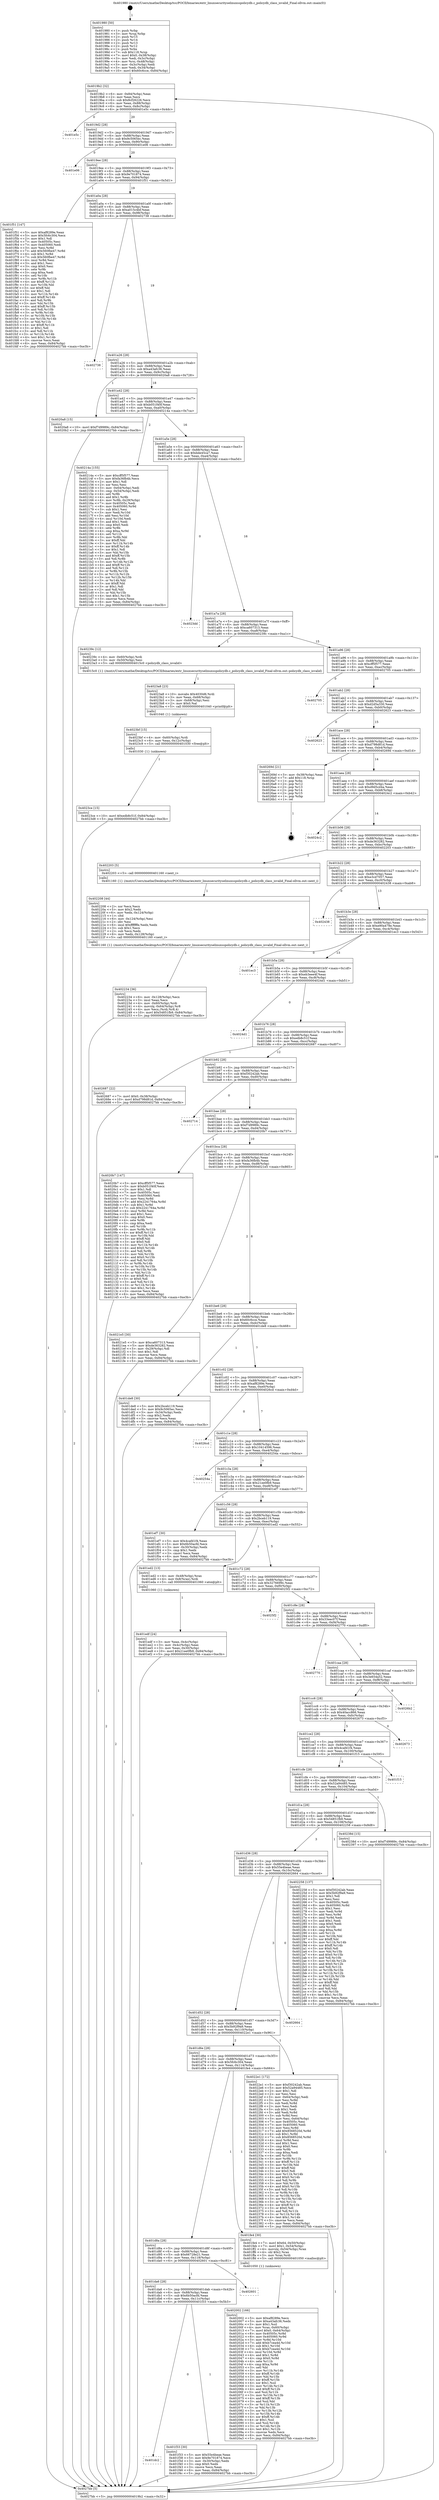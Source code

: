 digraph "0x401980" {
  label = "0x401980 (/mnt/c/Users/mathe/Desktop/tcc/POCII/binaries/extr_linuxsecurityselinuxsspolicydb.c_policydb_class_isvalid_Final-ollvm.out::main(0))"
  labelloc = "t"
  node[shape=record]

  Entry [label="",width=0.3,height=0.3,shape=circle,fillcolor=black,style=filled]
  "0x4019b2" [label="{
     0x4019b2 [32]\l
     | [instrs]\l
     &nbsp;&nbsp;0x4019b2 \<+6\>: mov -0x84(%rbp),%eax\l
     &nbsp;&nbsp;0x4019b8 \<+2\>: mov %eax,%ecx\l
     &nbsp;&nbsp;0x4019ba \<+6\>: sub $0x8cf26226,%ecx\l
     &nbsp;&nbsp;0x4019c0 \<+6\>: mov %eax,-0x88(%rbp)\l
     &nbsp;&nbsp;0x4019c6 \<+6\>: mov %ecx,-0x8c(%rbp)\l
     &nbsp;&nbsp;0x4019cc \<+6\>: je 0000000000401e5c \<main+0x4dc\>\l
  }"]
  "0x401e5c" [label="{
     0x401e5c\l
  }", style=dashed]
  "0x4019d2" [label="{
     0x4019d2 [28]\l
     | [instrs]\l
     &nbsp;&nbsp;0x4019d2 \<+5\>: jmp 00000000004019d7 \<main+0x57\>\l
     &nbsp;&nbsp;0x4019d7 \<+6\>: mov -0x88(%rbp),%eax\l
     &nbsp;&nbsp;0x4019dd \<+5\>: sub $0x9c5065ec,%eax\l
     &nbsp;&nbsp;0x4019e2 \<+6\>: mov %eax,-0x90(%rbp)\l
     &nbsp;&nbsp;0x4019e8 \<+6\>: je 0000000000401e06 \<main+0x486\>\l
  }"]
  Exit [label="",width=0.3,height=0.3,shape=circle,fillcolor=black,style=filled,peripheries=2]
  "0x401e06" [label="{
     0x401e06\l
  }", style=dashed]
  "0x4019ee" [label="{
     0x4019ee [28]\l
     | [instrs]\l
     &nbsp;&nbsp;0x4019ee \<+5\>: jmp 00000000004019f3 \<main+0x73\>\l
     &nbsp;&nbsp;0x4019f3 \<+6\>: mov -0x88(%rbp),%eax\l
     &nbsp;&nbsp;0x4019f9 \<+5\>: sub $0x9e701874,%eax\l
     &nbsp;&nbsp;0x4019fe \<+6\>: mov %eax,-0x94(%rbp)\l
     &nbsp;&nbsp;0x401a04 \<+6\>: je 0000000000401f51 \<main+0x5d1\>\l
  }"]
  "0x4023ce" [label="{
     0x4023ce [15]\l
     | [instrs]\l
     &nbsp;&nbsp;0x4023ce \<+10\>: movl $0xedb8c51f,-0x84(%rbp)\l
     &nbsp;&nbsp;0x4023d8 \<+5\>: jmp 00000000004027bb \<main+0xe3b\>\l
  }"]
  "0x401f51" [label="{
     0x401f51 [147]\l
     | [instrs]\l
     &nbsp;&nbsp;0x401f51 \<+5\>: mov $0xaf8289e,%eax\l
     &nbsp;&nbsp;0x401f56 \<+5\>: mov $0x5fc6c304,%ecx\l
     &nbsp;&nbsp;0x401f5b \<+2\>: mov $0x1,%dl\l
     &nbsp;&nbsp;0x401f5d \<+7\>: mov 0x40505c,%esi\l
     &nbsp;&nbsp;0x401f64 \<+7\>: mov 0x405060,%edi\l
     &nbsp;&nbsp;0x401f6b \<+3\>: mov %esi,%r8d\l
     &nbsp;&nbsp;0x401f6e \<+7\>: add $0x560fbe47,%r8d\l
     &nbsp;&nbsp;0x401f75 \<+4\>: sub $0x1,%r8d\l
     &nbsp;&nbsp;0x401f79 \<+7\>: sub $0x560fbe47,%r8d\l
     &nbsp;&nbsp;0x401f80 \<+4\>: imul %r8d,%esi\l
     &nbsp;&nbsp;0x401f84 \<+3\>: and $0x1,%esi\l
     &nbsp;&nbsp;0x401f87 \<+3\>: cmp $0x0,%esi\l
     &nbsp;&nbsp;0x401f8a \<+4\>: sete %r9b\l
     &nbsp;&nbsp;0x401f8e \<+3\>: cmp $0xa,%edi\l
     &nbsp;&nbsp;0x401f91 \<+4\>: setl %r10b\l
     &nbsp;&nbsp;0x401f95 \<+3\>: mov %r9b,%r11b\l
     &nbsp;&nbsp;0x401f98 \<+4\>: xor $0xff,%r11b\l
     &nbsp;&nbsp;0x401f9c \<+3\>: mov %r10b,%bl\l
     &nbsp;&nbsp;0x401f9f \<+3\>: xor $0xff,%bl\l
     &nbsp;&nbsp;0x401fa2 \<+3\>: xor $0x1,%dl\l
     &nbsp;&nbsp;0x401fa5 \<+3\>: mov %r11b,%r14b\l
     &nbsp;&nbsp;0x401fa8 \<+4\>: and $0xff,%r14b\l
     &nbsp;&nbsp;0x401fac \<+3\>: and %dl,%r9b\l
     &nbsp;&nbsp;0x401faf \<+3\>: mov %bl,%r15b\l
     &nbsp;&nbsp;0x401fb2 \<+4\>: and $0xff,%r15b\l
     &nbsp;&nbsp;0x401fb6 \<+3\>: and %dl,%r10b\l
     &nbsp;&nbsp;0x401fb9 \<+3\>: or %r9b,%r14b\l
     &nbsp;&nbsp;0x401fbc \<+3\>: or %r10b,%r15b\l
     &nbsp;&nbsp;0x401fbf \<+3\>: xor %r15b,%r14b\l
     &nbsp;&nbsp;0x401fc2 \<+3\>: or %bl,%r11b\l
     &nbsp;&nbsp;0x401fc5 \<+4\>: xor $0xff,%r11b\l
     &nbsp;&nbsp;0x401fc9 \<+3\>: or $0x1,%dl\l
     &nbsp;&nbsp;0x401fcc \<+3\>: and %dl,%r11b\l
     &nbsp;&nbsp;0x401fcf \<+3\>: or %r11b,%r14b\l
     &nbsp;&nbsp;0x401fd2 \<+4\>: test $0x1,%r14b\l
     &nbsp;&nbsp;0x401fd6 \<+3\>: cmovne %ecx,%eax\l
     &nbsp;&nbsp;0x401fd9 \<+6\>: mov %eax,-0x84(%rbp)\l
     &nbsp;&nbsp;0x401fdf \<+5\>: jmp 00000000004027bb \<main+0xe3b\>\l
  }"]
  "0x401a0a" [label="{
     0x401a0a [28]\l
     | [instrs]\l
     &nbsp;&nbsp;0x401a0a \<+5\>: jmp 0000000000401a0f \<main+0x8f\>\l
     &nbsp;&nbsp;0x401a0f \<+6\>: mov -0x88(%rbp),%eax\l
     &nbsp;&nbsp;0x401a15 \<+5\>: sub $0xa015c4bf,%eax\l
     &nbsp;&nbsp;0x401a1a \<+6\>: mov %eax,-0x98(%rbp)\l
     &nbsp;&nbsp;0x401a20 \<+6\>: je 0000000000402738 \<main+0xdb8\>\l
  }"]
  "0x4023bf" [label="{
     0x4023bf [15]\l
     | [instrs]\l
     &nbsp;&nbsp;0x4023bf \<+4\>: mov -0x60(%rbp),%rdi\l
     &nbsp;&nbsp;0x4023c3 \<+6\>: mov %eax,-0x12c(%rbp)\l
     &nbsp;&nbsp;0x4023c9 \<+5\>: call 0000000000401030 \<free@plt\>\l
     | [calls]\l
     &nbsp;&nbsp;0x401030 \{1\} (unknown)\l
  }"]
  "0x402738" [label="{
     0x402738\l
  }", style=dashed]
  "0x401a26" [label="{
     0x401a26 [28]\l
     | [instrs]\l
     &nbsp;&nbsp;0x401a26 \<+5\>: jmp 0000000000401a2b \<main+0xab\>\l
     &nbsp;&nbsp;0x401a2b \<+6\>: mov -0x88(%rbp),%eax\l
     &nbsp;&nbsp;0x401a31 \<+5\>: sub $0xa43afc36,%eax\l
     &nbsp;&nbsp;0x401a36 \<+6\>: mov %eax,-0x9c(%rbp)\l
     &nbsp;&nbsp;0x401a3c \<+6\>: je 00000000004020a8 \<main+0x728\>\l
  }"]
  "0x4023a8" [label="{
     0x4023a8 [23]\l
     | [instrs]\l
     &nbsp;&nbsp;0x4023a8 \<+10\>: movabs $0x4030d6,%rdi\l
     &nbsp;&nbsp;0x4023b2 \<+3\>: mov %eax,-0x68(%rbp)\l
     &nbsp;&nbsp;0x4023b5 \<+3\>: mov -0x68(%rbp),%esi\l
     &nbsp;&nbsp;0x4023b8 \<+2\>: mov $0x0,%al\l
     &nbsp;&nbsp;0x4023ba \<+5\>: call 0000000000401040 \<printf@plt\>\l
     | [calls]\l
     &nbsp;&nbsp;0x401040 \{1\} (unknown)\l
  }"]
  "0x4020a8" [label="{
     0x4020a8 [15]\l
     | [instrs]\l
     &nbsp;&nbsp;0x4020a8 \<+10\>: movl $0xf7d9989c,-0x84(%rbp)\l
     &nbsp;&nbsp;0x4020b2 \<+5\>: jmp 00000000004027bb \<main+0xe3b\>\l
  }"]
  "0x401a42" [label="{
     0x401a42 [28]\l
     | [instrs]\l
     &nbsp;&nbsp;0x401a42 \<+5\>: jmp 0000000000401a47 \<main+0xc7\>\l
     &nbsp;&nbsp;0x401a47 \<+6\>: mov -0x88(%rbp),%eax\l
     &nbsp;&nbsp;0x401a4d \<+5\>: sub $0xb051f40f,%eax\l
     &nbsp;&nbsp;0x401a52 \<+6\>: mov %eax,-0xa0(%rbp)\l
     &nbsp;&nbsp;0x401a58 \<+6\>: je 000000000040214a \<main+0x7ca\>\l
  }"]
  "0x402234" [label="{
     0x402234 [36]\l
     | [instrs]\l
     &nbsp;&nbsp;0x402234 \<+6\>: mov -0x128(%rbp),%ecx\l
     &nbsp;&nbsp;0x40223a \<+3\>: imul %eax,%ecx\l
     &nbsp;&nbsp;0x40223d \<+4\>: mov -0x60(%rbp),%rdi\l
     &nbsp;&nbsp;0x402241 \<+4\>: movslq -0x64(%rbp),%r8\l
     &nbsp;&nbsp;0x402245 \<+4\>: mov %ecx,(%rdi,%r8,4)\l
     &nbsp;&nbsp;0x402249 \<+10\>: movl $0x54851fb9,-0x84(%rbp)\l
     &nbsp;&nbsp;0x402253 \<+5\>: jmp 00000000004027bb \<main+0xe3b\>\l
  }"]
  "0x40214a" [label="{
     0x40214a [155]\l
     | [instrs]\l
     &nbsp;&nbsp;0x40214a \<+5\>: mov $0xcff5f577,%eax\l
     &nbsp;&nbsp;0x40214f \<+5\>: mov $0xfa36fb4b,%ecx\l
     &nbsp;&nbsp;0x402154 \<+2\>: mov $0x1,%dl\l
     &nbsp;&nbsp;0x402156 \<+2\>: xor %esi,%esi\l
     &nbsp;&nbsp;0x402158 \<+3\>: mov -0x64(%rbp),%edi\l
     &nbsp;&nbsp;0x40215b \<+3\>: cmp -0x54(%rbp),%edi\l
     &nbsp;&nbsp;0x40215e \<+4\>: setl %r8b\l
     &nbsp;&nbsp;0x402162 \<+4\>: and $0x1,%r8b\l
     &nbsp;&nbsp;0x402166 \<+4\>: mov %r8b,-0x29(%rbp)\l
     &nbsp;&nbsp;0x40216a \<+7\>: mov 0x40505c,%edi\l
     &nbsp;&nbsp;0x402171 \<+8\>: mov 0x405060,%r9d\l
     &nbsp;&nbsp;0x402179 \<+3\>: sub $0x1,%esi\l
     &nbsp;&nbsp;0x40217c \<+3\>: mov %edi,%r10d\l
     &nbsp;&nbsp;0x40217f \<+3\>: add %esi,%r10d\l
     &nbsp;&nbsp;0x402182 \<+4\>: imul %r10d,%edi\l
     &nbsp;&nbsp;0x402186 \<+3\>: and $0x1,%edi\l
     &nbsp;&nbsp;0x402189 \<+3\>: cmp $0x0,%edi\l
     &nbsp;&nbsp;0x40218c \<+4\>: sete %r8b\l
     &nbsp;&nbsp;0x402190 \<+4\>: cmp $0xa,%r9d\l
     &nbsp;&nbsp;0x402194 \<+4\>: setl %r11b\l
     &nbsp;&nbsp;0x402198 \<+3\>: mov %r8b,%bl\l
     &nbsp;&nbsp;0x40219b \<+3\>: xor $0xff,%bl\l
     &nbsp;&nbsp;0x40219e \<+3\>: mov %r11b,%r14b\l
     &nbsp;&nbsp;0x4021a1 \<+4\>: xor $0xff,%r14b\l
     &nbsp;&nbsp;0x4021a5 \<+3\>: xor $0x1,%dl\l
     &nbsp;&nbsp;0x4021a8 \<+3\>: mov %bl,%r15b\l
     &nbsp;&nbsp;0x4021ab \<+4\>: and $0xff,%r15b\l
     &nbsp;&nbsp;0x4021af \<+3\>: and %dl,%r8b\l
     &nbsp;&nbsp;0x4021b2 \<+3\>: mov %r14b,%r12b\l
     &nbsp;&nbsp;0x4021b5 \<+4\>: and $0xff,%r12b\l
     &nbsp;&nbsp;0x4021b9 \<+3\>: and %dl,%r11b\l
     &nbsp;&nbsp;0x4021bc \<+3\>: or %r8b,%r15b\l
     &nbsp;&nbsp;0x4021bf \<+3\>: or %r11b,%r12b\l
     &nbsp;&nbsp;0x4021c2 \<+3\>: xor %r12b,%r15b\l
     &nbsp;&nbsp;0x4021c5 \<+3\>: or %r14b,%bl\l
     &nbsp;&nbsp;0x4021c8 \<+3\>: xor $0xff,%bl\l
     &nbsp;&nbsp;0x4021cb \<+3\>: or $0x1,%dl\l
     &nbsp;&nbsp;0x4021ce \<+2\>: and %dl,%bl\l
     &nbsp;&nbsp;0x4021d0 \<+3\>: or %bl,%r15b\l
     &nbsp;&nbsp;0x4021d3 \<+4\>: test $0x1,%r15b\l
     &nbsp;&nbsp;0x4021d7 \<+3\>: cmovne %ecx,%eax\l
     &nbsp;&nbsp;0x4021da \<+6\>: mov %eax,-0x84(%rbp)\l
     &nbsp;&nbsp;0x4021e0 \<+5\>: jmp 00000000004027bb \<main+0xe3b\>\l
  }"]
  "0x401a5e" [label="{
     0x401a5e [28]\l
     | [instrs]\l
     &nbsp;&nbsp;0x401a5e \<+5\>: jmp 0000000000401a63 \<main+0xe3\>\l
     &nbsp;&nbsp;0x401a63 \<+6\>: mov -0x88(%rbp),%eax\l
     &nbsp;&nbsp;0x401a69 \<+5\>: sub $0xbde45ca7,%eax\l
     &nbsp;&nbsp;0x401a6e \<+6\>: mov %eax,-0xa4(%rbp)\l
     &nbsp;&nbsp;0x401a74 \<+6\>: je 00000000004023dd \<main+0xa5d\>\l
  }"]
  "0x402208" [label="{
     0x402208 [44]\l
     | [instrs]\l
     &nbsp;&nbsp;0x402208 \<+2\>: xor %ecx,%ecx\l
     &nbsp;&nbsp;0x40220a \<+5\>: mov $0x2,%edx\l
     &nbsp;&nbsp;0x40220f \<+6\>: mov %edx,-0x124(%rbp)\l
     &nbsp;&nbsp;0x402215 \<+1\>: cltd\l
     &nbsp;&nbsp;0x402216 \<+6\>: mov -0x124(%rbp),%esi\l
     &nbsp;&nbsp;0x40221c \<+2\>: idiv %esi\l
     &nbsp;&nbsp;0x40221e \<+6\>: imul $0xfffffffe,%edx,%edx\l
     &nbsp;&nbsp;0x402224 \<+3\>: sub $0x1,%ecx\l
     &nbsp;&nbsp;0x402227 \<+2\>: sub %ecx,%edx\l
     &nbsp;&nbsp;0x402229 \<+6\>: mov %edx,-0x128(%rbp)\l
     &nbsp;&nbsp;0x40222f \<+5\>: call 0000000000401160 \<next_i\>\l
     | [calls]\l
     &nbsp;&nbsp;0x401160 \{1\} (/mnt/c/Users/mathe/Desktop/tcc/POCII/binaries/extr_linuxsecurityselinuxsspolicydb.c_policydb_class_isvalid_Final-ollvm.out::next_i)\l
  }"]
  "0x4023dd" [label="{
     0x4023dd\l
  }", style=dashed]
  "0x401a7a" [label="{
     0x401a7a [28]\l
     | [instrs]\l
     &nbsp;&nbsp;0x401a7a \<+5\>: jmp 0000000000401a7f \<main+0xff\>\l
     &nbsp;&nbsp;0x401a7f \<+6\>: mov -0x88(%rbp),%eax\l
     &nbsp;&nbsp;0x401a85 \<+5\>: sub $0xca607313,%eax\l
     &nbsp;&nbsp;0x401a8a \<+6\>: mov %eax,-0xa8(%rbp)\l
     &nbsp;&nbsp;0x401a90 \<+6\>: je 000000000040239c \<main+0xa1c\>\l
  }"]
  "0x402002" [label="{
     0x402002 [166]\l
     | [instrs]\l
     &nbsp;&nbsp;0x402002 \<+5\>: mov $0xaf8289e,%ecx\l
     &nbsp;&nbsp;0x402007 \<+5\>: mov $0xa43afc36,%edx\l
     &nbsp;&nbsp;0x40200c \<+3\>: mov $0x1,%sil\l
     &nbsp;&nbsp;0x40200f \<+4\>: mov %rax,-0x60(%rbp)\l
     &nbsp;&nbsp;0x402013 \<+7\>: movl $0x0,-0x64(%rbp)\l
     &nbsp;&nbsp;0x40201a \<+8\>: mov 0x40505c,%r8d\l
     &nbsp;&nbsp;0x402022 \<+8\>: mov 0x405060,%r9d\l
     &nbsp;&nbsp;0x40202a \<+3\>: mov %r8d,%r10d\l
     &nbsp;&nbsp;0x40202d \<+7\>: add $0xb7cea4d,%r10d\l
     &nbsp;&nbsp;0x402034 \<+4\>: sub $0x1,%r10d\l
     &nbsp;&nbsp;0x402038 \<+7\>: sub $0xb7cea4d,%r10d\l
     &nbsp;&nbsp;0x40203f \<+4\>: imul %r10d,%r8d\l
     &nbsp;&nbsp;0x402043 \<+4\>: and $0x1,%r8d\l
     &nbsp;&nbsp;0x402047 \<+4\>: cmp $0x0,%r8d\l
     &nbsp;&nbsp;0x40204b \<+4\>: sete %r11b\l
     &nbsp;&nbsp;0x40204f \<+4\>: cmp $0xa,%r9d\l
     &nbsp;&nbsp;0x402053 \<+3\>: setl %bl\l
     &nbsp;&nbsp;0x402056 \<+3\>: mov %r11b,%r14b\l
     &nbsp;&nbsp;0x402059 \<+4\>: xor $0xff,%r14b\l
     &nbsp;&nbsp;0x40205d \<+3\>: mov %bl,%r15b\l
     &nbsp;&nbsp;0x402060 \<+4\>: xor $0xff,%r15b\l
     &nbsp;&nbsp;0x402064 \<+4\>: xor $0x1,%sil\l
     &nbsp;&nbsp;0x402068 \<+3\>: mov %r14b,%r12b\l
     &nbsp;&nbsp;0x40206b \<+4\>: and $0xff,%r12b\l
     &nbsp;&nbsp;0x40206f \<+3\>: and %sil,%r11b\l
     &nbsp;&nbsp;0x402072 \<+3\>: mov %r15b,%r13b\l
     &nbsp;&nbsp;0x402075 \<+4\>: and $0xff,%r13b\l
     &nbsp;&nbsp;0x402079 \<+3\>: and %sil,%bl\l
     &nbsp;&nbsp;0x40207c \<+3\>: or %r11b,%r12b\l
     &nbsp;&nbsp;0x40207f \<+3\>: or %bl,%r13b\l
     &nbsp;&nbsp;0x402082 \<+3\>: xor %r13b,%r12b\l
     &nbsp;&nbsp;0x402085 \<+3\>: or %r15b,%r14b\l
     &nbsp;&nbsp;0x402088 \<+4\>: xor $0xff,%r14b\l
     &nbsp;&nbsp;0x40208c \<+4\>: or $0x1,%sil\l
     &nbsp;&nbsp;0x402090 \<+3\>: and %sil,%r14b\l
     &nbsp;&nbsp;0x402093 \<+3\>: or %r14b,%r12b\l
     &nbsp;&nbsp;0x402096 \<+4\>: test $0x1,%r12b\l
     &nbsp;&nbsp;0x40209a \<+3\>: cmovne %edx,%ecx\l
     &nbsp;&nbsp;0x40209d \<+6\>: mov %ecx,-0x84(%rbp)\l
     &nbsp;&nbsp;0x4020a3 \<+5\>: jmp 00000000004027bb \<main+0xe3b\>\l
  }"]
  "0x40239c" [label="{
     0x40239c [12]\l
     | [instrs]\l
     &nbsp;&nbsp;0x40239c \<+4\>: mov -0x60(%rbp),%rdi\l
     &nbsp;&nbsp;0x4023a0 \<+3\>: mov -0x50(%rbp),%esi\l
     &nbsp;&nbsp;0x4023a3 \<+5\>: call 00000000004015c0 \<policydb_class_isvalid\>\l
     | [calls]\l
     &nbsp;&nbsp;0x4015c0 \{1\} (/mnt/c/Users/mathe/Desktop/tcc/POCII/binaries/extr_linuxsecurityselinuxsspolicydb.c_policydb_class_isvalid_Final-ollvm.out::policydb_class_isvalid)\l
  }"]
  "0x401a96" [label="{
     0x401a96 [28]\l
     | [instrs]\l
     &nbsp;&nbsp;0x401a96 \<+5\>: jmp 0000000000401a9b \<main+0x11b\>\l
     &nbsp;&nbsp;0x401a9b \<+6\>: mov -0x88(%rbp),%eax\l
     &nbsp;&nbsp;0x401aa1 \<+5\>: sub $0xcff5f577,%eax\l
     &nbsp;&nbsp;0x401aa6 \<+6\>: mov %eax,-0xac(%rbp)\l
     &nbsp;&nbsp;0x401aac \<+6\>: je 0000000000402705 \<main+0xd85\>\l
  }"]
  "0x401dc2" [label="{
     0x401dc2\l
  }", style=dashed]
  "0x402705" [label="{
     0x402705\l
  }", style=dashed]
  "0x401ab2" [label="{
     0x401ab2 [28]\l
     | [instrs]\l
     &nbsp;&nbsp;0x401ab2 \<+5\>: jmp 0000000000401ab7 \<main+0x137\>\l
     &nbsp;&nbsp;0x401ab7 \<+6\>: mov -0x88(%rbp),%eax\l
     &nbsp;&nbsp;0x401abd \<+5\>: sub $0xd2d5a330,%eax\l
     &nbsp;&nbsp;0x401ac2 \<+6\>: mov %eax,-0xb0(%rbp)\l
     &nbsp;&nbsp;0x401ac8 \<+6\>: je 0000000000402623 \<main+0xca3\>\l
  }"]
  "0x401f33" [label="{
     0x401f33 [30]\l
     | [instrs]\l
     &nbsp;&nbsp;0x401f33 \<+5\>: mov $0x55e4beae,%eax\l
     &nbsp;&nbsp;0x401f38 \<+5\>: mov $0x9e701874,%ecx\l
     &nbsp;&nbsp;0x401f3d \<+3\>: mov -0x30(%rbp),%edx\l
     &nbsp;&nbsp;0x401f40 \<+3\>: cmp $0x0,%edx\l
     &nbsp;&nbsp;0x401f43 \<+3\>: cmove %ecx,%eax\l
     &nbsp;&nbsp;0x401f46 \<+6\>: mov %eax,-0x84(%rbp)\l
     &nbsp;&nbsp;0x401f4c \<+5\>: jmp 00000000004027bb \<main+0xe3b\>\l
  }"]
  "0x402623" [label="{
     0x402623\l
  }", style=dashed]
  "0x401ace" [label="{
     0x401ace [28]\l
     | [instrs]\l
     &nbsp;&nbsp;0x401ace \<+5\>: jmp 0000000000401ad3 \<main+0x153\>\l
     &nbsp;&nbsp;0x401ad3 \<+6\>: mov -0x88(%rbp),%eax\l
     &nbsp;&nbsp;0x401ad9 \<+5\>: sub $0xd798d81d,%eax\l
     &nbsp;&nbsp;0x401ade \<+6\>: mov %eax,-0xb4(%rbp)\l
     &nbsp;&nbsp;0x401ae4 \<+6\>: je 000000000040269d \<main+0xd1d\>\l
  }"]
  "0x401da6" [label="{
     0x401da6 [28]\l
     | [instrs]\l
     &nbsp;&nbsp;0x401da6 \<+5\>: jmp 0000000000401dab \<main+0x42b\>\l
     &nbsp;&nbsp;0x401dab \<+6\>: mov -0x88(%rbp),%eax\l
     &nbsp;&nbsp;0x401db1 \<+5\>: sub $0x6b50acfd,%eax\l
     &nbsp;&nbsp;0x401db6 \<+6\>: mov %eax,-0x11c(%rbp)\l
     &nbsp;&nbsp;0x401dbc \<+6\>: je 0000000000401f33 \<main+0x5b3\>\l
  }"]
  "0x40269d" [label="{
     0x40269d [21]\l
     | [instrs]\l
     &nbsp;&nbsp;0x40269d \<+3\>: mov -0x38(%rbp),%eax\l
     &nbsp;&nbsp;0x4026a0 \<+7\>: add $0x118,%rsp\l
     &nbsp;&nbsp;0x4026a7 \<+1\>: pop %rbx\l
     &nbsp;&nbsp;0x4026a8 \<+2\>: pop %r12\l
     &nbsp;&nbsp;0x4026aa \<+2\>: pop %r13\l
     &nbsp;&nbsp;0x4026ac \<+2\>: pop %r14\l
     &nbsp;&nbsp;0x4026ae \<+2\>: pop %r15\l
     &nbsp;&nbsp;0x4026b0 \<+1\>: pop %rbp\l
     &nbsp;&nbsp;0x4026b1 \<+1\>: ret\l
  }"]
  "0x401aea" [label="{
     0x401aea [28]\l
     | [instrs]\l
     &nbsp;&nbsp;0x401aea \<+5\>: jmp 0000000000401aef \<main+0x16f\>\l
     &nbsp;&nbsp;0x401aef \<+6\>: mov -0x88(%rbp),%eax\l
     &nbsp;&nbsp;0x401af5 \<+5\>: sub $0xd9d5cd4a,%eax\l
     &nbsp;&nbsp;0x401afa \<+6\>: mov %eax,-0xb8(%rbp)\l
     &nbsp;&nbsp;0x401b00 \<+6\>: je 00000000004024c2 \<main+0xb42\>\l
  }"]
  "0x402601" [label="{
     0x402601\l
  }", style=dashed]
  "0x4024c2" [label="{
     0x4024c2\l
  }", style=dashed]
  "0x401b06" [label="{
     0x401b06 [28]\l
     | [instrs]\l
     &nbsp;&nbsp;0x401b06 \<+5\>: jmp 0000000000401b0b \<main+0x18b\>\l
     &nbsp;&nbsp;0x401b0b \<+6\>: mov -0x88(%rbp),%eax\l
     &nbsp;&nbsp;0x401b11 \<+5\>: sub $0xde363282,%eax\l
     &nbsp;&nbsp;0x401b16 \<+6\>: mov %eax,-0xbc(%rbp)\l
     &nbsp;&nbsp;0x401b1c \<+6\>: je 0000000000402203 \<main+0x883\>\l
  }"]
  "0x401d8a" [label="{
     0x401d8a [28]\l
     | [instrs]\l
     &nbsp;&nbsp;0x401d8a \<+5\>: jmp 0000000000401d8f \<main+0x40f\>\l
     &nbsp;&nbsp;0x401d8f \<+6\>: mov -0x88(%rbp),%eax\l
     &nbsp;&nbsp;0x401d95 \<+5\>: sub $0x66728e21,%eax\l
     &nbsp;&nbsp;0x401d9a \<+6\>: mov %eax,-0x118(%rbp)\l
     &nbsp;&nbsp;0x401da0 \<+6\>: je 0000000000402601 \<main+0xc81\>\l
  }"]
  "0x402203" [label="{
     0x402203 [5]\l
     | [instrs]\l
     &nbsp;&nbsp;0x402203 \<+5\>: call 0000000000401160 \<next_i\>\l
     | [calls]\l
     &nbsp;&nbsp;0x401160 \{1\} (/mnt/c/Users/mathe/Desktop/tcc/POCII/binaries/extr_linuxsecurityselinuxsspolicydb.c_policydb_class_isvalid_Final-ollvm.out::next_i)\l
  }"]
  "0x401b22" [label="{
     0x401b22 [28]\l
     | [instrs]\l
     &nbsp;&nbsp;0x401b22 \<+5\>: jmp 0000000000401b27 \<main+0x1a7\>\l
     &nbsp;&nbsp;0x401b27 \<+6\>: mov -0x88(%rbp),%eax\l
     &nbsp;&nbsp;0x401b2d \<+5\>: sub $0xe3cd7057,%eax\l
     &nbsp;&nbsp;0x401b32 \<+6\>: mov %eax,-0xc0(%rbp)\l
     &nbsp;&nbsp;0x401b38 \<+6\>: je 0000000000402438 \<main+0xab8\>\l
  }"]
  "0x401fe4" [label="{
     0x401fe4 [30]\l
     | [instrs]\l
     &nbsp;&nbsp;0x401fe4 \<+7\>: movl $0x64,-0x50(%rbp)\l
     &nbsp;&nbsp;0x401feb \<+7\>: movl $0x1,-0x54(%rbp)\l
     &nbsp;&nbsp;0x401ff2 \<+4\>: movslq -0x54(%rbp),%rax\l
     &nbsp;&nbsp;0x401ff6 \<+4\>: shl $0x2,%rax\l
     &nbsp;&nbsp;0x401ffa \<+3\>: mov %rax,%rdi\l
     &nbsp;&nbsp;0x401ffd \<+5\>: call 0000000000401050 \<malloc@plt\>\l
     | [calls]\l
     &nbsp;&nbsp;0x401050 \{1\} (unknown)\l
  }"]
  "0x402438" [label="{
     0x402438\l
  }", style=dashed]
  "0x401b3e" [label="{
     0x401b3e [28]\l
     | [instrs]\l
     &nbsp;&nbsp;0x401b3e \<+5\>: jmp 0000000000401b43 \<main+0x1c3\>\l
     &nbsp;&nbsp;0x401b43 \<+6\>: mov -0x88(%rbp),%eax\l
     &nbsp;&nbsp;0x401b49 \<+5\>: sub $0xe90a478e,%eax\l
     &nbsp;&nbsp;0x401b4e \<+6\>: mov %eax,-0xc4(%rbp)\l
     &nbsp;&nbsp;0x401b54 \<+6\>: je 0000000000401ec3 \<main+0x543\>\l
  }"]
  "0x401d6e" [label="{
     0x401d6e [28]\l
     | [instrs]\l
     &nbsp;&nbsp;0x401d6e \<+5\>: jmp 0000000000401d73 \<main+0x3f3\>\l
     &nbsp;&nbsp;0x401d73 \<+6\>: mov -0x88(%rbp),%eax\l
     &nbsp;&nbsp;0x401d79 \<+5\>: sub $0x5fc6c304,%eax\l
     &nbsp;&nbsp;0x401d7e \<+6\>: mov %eax,-0x114(%rbp)\l
     &nbsp;&nbsp;0x401d84 \<+6\>: je 0000000000401fe4 \<main+0x664\>\l
  }"]
  "0x401ec3" [label="{
     0x401ec3\l
  }", style=dashed]
  "0x401b5a" [label="{
     0x401b5a [28]\l
     | [instrs]\l
     &nbsp;&nbsp;0x401b5a \<+5\>: jmp 0000000000401b5f \<main+0x1df\>\l
     &nbsp;&nbsp;0x401b5f \<+6\>: mov -0x88(%rbp),%eax\l
     &nbsp;&nbsp;0x401b65 \<+5\>: sub $0xeb3eee4f,%eax\l
     &nbsp;&nbsp;0x401b6a \<+6\>: mov %eax,-0xc8(%rbp)\l
     &nbsp;&nbsp;0x401b70 \<+6\>: je 00000000004024d1 \<main+0xb51\>\l
  }"]
  "0x4022e1" [label="{
     0x4022e1 [172]\l
     | [instrs]\l
     &nbsp;&nbsp;0x4022e1 \<+5\>: mov $0xf30242ab,%eax\l
     &nbsp;&nbsp;0x4022e6 \<+5\>: mov $0x52a94485,%ecx\l
     &nbsp;&nbsp;0x4022eb \<+2\>: mov $0x1,%dl\l
     &nbsp;&nbsp;0x4022ed \<+2\>: xor %esi,%esi\l
     &nbsp;&nbsp;0x4022ef \<+3\>: mov -0x64(%rbp),%edi\l
     &nbsp;&nbsp;0x4022f2 \<+3\>: mov %esi,%r8d\l
     &nbsp;&nbsp;0x4022f5 \<+3\>: sub %edi,%r8d\l
     &nbsp;&nbsp;0x4022f8 \<+2\>: mov %esi,%edi\l
     &nbsp;&nbsp;0x4022fa \<+3\>: sub $0x1,%edi\l
     &nbsp;&nbsp;0x4022fd \<+3\>: add %edi,%r8d\l
     &nbsp;&nbsp;0x402300 \<+3\>: sub %r8d,%esi\l
     &nbsp;&nbsp;0x402303 \<+3\>: mov %esi,-0x64(%rbp)\l
     &nbsp;&nbsp;0x402306 \<+7\>: mov 0x40505c,%esi\l
     &nbsp;&nbsp;0x40230d \<+7\>: mov 0x405060,%edi\l
     &nbsp;&nbsp;0x402314 \<+3\>: mov %esi,%r8d\l
     &nbsp;&nbsp;0x402317 \<+7\>: add $0x8568520d,%r8d\l
     &nbsp;&nbsp;0x40231e \<+4\>: sub $0x1,%r8d\l
     &nbsp;&nbsp;0x402322 \<+7\>: sub $0x8568520d,%r8d\l
     &nbsp;&nbsp;0x402329 \<+4\>: imul %r8d,%esi\l
     &nbsp;&nbsp;0x40232d \<+3\>: and $0x1,%esi\l
     &nbsp;&nbsp;0x402330 \<+3\>: cmp $0x0,%esi\l
     &nbsp;&nbsp;0x402333 \<+4\>: sete %r9b\l
     &nbsp;&nbsp;0x402337 \<+3\>: cmp $0xa,%edi\l
     &nbsp;&nbsp;0x40233a \<+4\>: setl %r10b\l
     &nbsp;&nbsp;0x40233e \<+3\>: mov %r9b,%r11b\l
     &nbsp;&nbsp;0x402341 \<+4\>: xor $0xff,%r11b\l
     &nbsp;&nbsp;0x402345 \<+3\>: mov %r10b,%bl\l
     &nbsp;&nbsp;0x402348 \<+3\>: xor $0xff,%bl\l
     &nbsp;&nbsp;0x40234b \<+3\>: xor $0x0,%dl\l
     &nbsp;&nbsp;0x40234e \<+3\>: mov %r11b,%r14b\l
     &nbsp;&nbsp;0x402351 \<+4\>: and $0x0,%r14b\l
     &nbsp;&nbsp;0x402355 \<+3\>: and %dl,%r9b\l
     &nbsp;&nbsp;0x402358 \<+3\>: mov %bl,%r15b\l
     &nbsp;&nbsp;0x40235b \<+4\>: and $0x0,%r15b\l
     &nbsp;&nbsp;0x40235f \<+3\>: and %dl,%r10b\l
     &nbsp;&nbsp;0x402362 \<+3\>: or %r9b,%r14b\l
     &nbsp;&nbsp;0x402365 \<+3\>: or %r10b,%r15b\l
     &nbsp;&nbsp;0x402368 \<+3\>: xor %r15b,%r14b\l
     &nbsp;&nbsp;0x40236b \<+3\>: or %bl,%r11b\l
     &nbsp;&nbsp;0x40236e \<+4\>: xor $0xff,%r11b\l
     &nbsp;&nbsp;0x402372 \<+3\>: or $0x0,%dl\l
     &nbsp;&nbsp;0x402375 \<+3\>: and %dl,%r11b\l
     &nbsp;&nbsp;0x402378 \<+3\>: or %r11b,%r14b\l
     &nbsp;&nbsp;0x40237b \<+4\>: test $0x1,%r14b\l
     &nbsp;&nbsp;0x40237f \<+3\>: cmovne %ecx,%eax\l
     &nbsp;&nbsp;0x402382 \<+6\>: mov %eax,-0x84(%rbp)\l
     &nbsp;&nbsp;0x402388 \<+5\>: jmp 00000000004027bb \<main+0xe3b\>\l
  }"]
  "0x4024d1" [label="{
     0x4024d1\l
  }", style=dashed]
  "0x401b76" [label="{
     0x401b76 [28]\l
     | [instrs]\l
     &nbsp;&nbsp;0x401b76 \<+5\>: jmp 0000000000401b7b \<main+0x1fb\>\l
     &nbsp;&nbsp;0x401b7b \<+6\>: mov -0x88(%rbp),%eax\l
     &nbsp;&nbsp;0x401b81 \<+5\>: sub $0xedb8c51f,%eax\l
     &nbsp;&nbsp;0x401b86 \<+6\>: mov %eax,-0xcc(%rbp)\l
     &nbsp;&nbsp;0x401b8c \<+6\>: je 0000000000402687 \<main+0xd07\>\l
  }"]
  "0x401d52" [label="{
     0x401d52 [28]\l
     | [instrs]\l
     &nbsp;&nbsp;0x401d52 \<+5\>: jmp 0000000000401d57 \<main+0x3d7\>\l
     &nbsp;&nbsp;0x401d57 \<+6\>: mov -0x88(%rbp),%eax\l
     &nbsp;&nbsp;0x401d5d \<+5\>: sub $0x5b92f9a9,%eax\l
     &nbsp;&nbsp;0x401d62 \<+6\>: mov %eax,-0x110(%rbp)\l
     &nbsp;&nbsp;0x401d68 \<+6\>: je 00000000004022e1 \<main+0x961\>\l
  }"]
  "0x402687" [label="{
     0x402687 [22]\l
     | [instrs]\l
     &nbsp;&nbsp;0x402687 \<+7\>: movl $0x0,-0x38(%rbp)\l
     &nbsp;&nbsp;0x40268e \<+10\>: movl $0xd798d81d,-0x84(%rbp)\l
     &nbsp;&nbsp;0x402698 \<+5\>: jmp 00000000004027bb \<main+0xe3b\>\l
  }"]
  "0x401b92" [label="{
     0x401b92 [28]\l
     | [instrs]\l
     &nbsp;&nbsp;0x401b92 \<+5\>: jmp 0000000000401b97 \<main+0x217\>\l
     &nbsp;&nbsp;0x401b97 \<+6\>: mov -0x88(%rbp),%eax\l
     &nbsp;&nbsp;0x401b9d \<+5\>: sub $0xf30242ab,%eax\l
     &nbsp;&nbsp;0x401ba2 \<+6\>: mov %eax,-0xd0(%rbp)\l
     &nbsp;&nbsp;0x401ba8 \<+6\>: je 0000000000402714 \<main+0xd94\>\l
  }"]
  "0x402664" [label="{
     0x402664\l
  }", style=dashed]
  "0x402714" [label="{
     0x402714\l
  }", style=dashed]
  "0x401bae" [label="{
     0x401bae [28]\l
     | [instrs]\l
     &nbsp;&nbsp;0x401bae \<+5\>: jmp 0000000000401bb3 \<main+0x233\>\l
     &nbsp;&nbsp;0x401bb3 \<+6\>: mov -0x88(%rbp),%eax\l
     &nbsp;&nbsp;0x401bb9 \<+5\>: sub $0xf7d9989c,%eax\l
     &nbsp;&nbsp;0x401bbe \<+6\>: mov %eax,-0xd4(%rbp)\l
     &nbsp;&nbsp;0x401bc4 \<+6\>: je 00000000004020b7 \<main+0x737\>\l
  }"]
  "0x401d36" [label="{
     0x401d36 [28]\l
     | [instrs]\l
     &nbsp;&nbsp;0x401d36 \<+5\>: jmp 0000000000401d3b \<main+0x3bb\>\l
     &nbsp;&nbsp;0x401d3b \<+6\>: mov -0x88(%rbp),%eax\l
     &nbsp;&nbsp;0x401d41 \<+5\>: sub $0x55e4beae,%eax\l
     &nbsp;&nbsp;0x401d46 \<+6\>: mov %eax,-0x10c(%rbp)\l
     &nbsp;&nbsp;0x401d4c \<+6\>: je 0000000000402664 \<main+0xce4\>\l
  }"]
  "0x4020b7" [label="{
     0x4020b7 [147]\l
     | [instrs]\l
     &nbsp;&nbsp;0x4020b7 \<+5\>: mov $0xcff5f577,%eax\l
     &nbsp;&nbsp;0x4020bc \<+5\>: mov $0xb051f40f,%ecx\l
     &nbsp;&nbsp;0x4020c1 \<+2\>: mov $0x1,%dl\l
     &nbsp;&nbsp;0x4020c3 \<+7\>: mov 0x40505c,%esi\l
     &nbsp;&nbsp;0x4020ca \<+7\>: mov 0x405060,%edi\l
     &nbsp;&nbsp;0x4020d1 \<+3\>: mov %esi,%r8d\l
     &nbsp;&nbsp;0x4020d4 \<+7\>: add $0x2241764a,%r8d\l
     &nbsp;&nbsp;0x4020db \<+4\>: sub $0x1,%r8d\l
     &nbsp;&nbsp;0x4020df \<+7\>: sub $0x2241764a,%r8d\l
     &nbsp;&nbsp;0x4020e6 \<+4\>: imul %r8d,%esi\l
     &nbsp;&nbsp;0x4020ea \<+3\>: and $0x1,%esi\l
     &nbsp;&nbsp;0x4020ed \<+3\>: cmp $0x0,%esi\l
     &nbsp;&nbsp;0x4020f0 \<+4\>: sete %r9b\l
     &nbsp;&nbsp;0x4020f4 \<+3\>: cmp $0xa,%edi\l
     &nbsp;&nbsp;0x4020f7 \<+4\>: setl %r10b\l
     &nbsp;&nbsp;0x4020fb \<+3\>: mov %r9b,%r11b\l
     &nbsp;&nbsp;0x4020fe \<+4\>: xor $0xff,%r11b\l
     &nbsp;&nbsp;0x402102 \<+3\>: mov %r10b,%bl\l
     &nbsp;&nbsp;0x402105 \<+3\>: xor $0xff,%bl\l
     &nbsp;&nbsp;0x402108 \<+3\>: xor $0x0,%dl\l
     &nbsp;&nbsp;0x40210b \<+3\>: mov %r11b,%r14b\l
     &nbsp;&nbsp;0x40210e \<+4\>: and $0x0,%r14b\l
     &nbsp;&nbsp;0x402112 \<+3\>: and %dl,%r9b\l
     &nbsp;&nbsp;0x402115 \<+3\>: mov %bl,%r15b\l
     &nbsp;&nbsp;0x402118 \<+4\>: and $0x0,%r15b\l
     &nbsp;&nbsp;0x40211c \<+3\>: and %dl,%r10b\l
     &nbsp;&nbsp;0x40211f \<+3\>: or %r9b,%r14b\l
     &nbsp;&nbsp;0x402122 \<+3\>: or %r10b,%r15b\l
     &nbsp;&nbsp;0x402125 \<+3\>: xor %r15b,%r14b\l
     &nbsp;&nbsp;0x402128 \<+3\>: or %bl,%r11b\l
     &nbsp;&nbsp;0x40212b \<+4\>: xor $0xff,%r11b\l
     &nbsp;&nbsp;0x40212f \<+3\>: or $0x0,%dl\l
     &nbsp;&nbsp;0x402132 \<+3\>: and %dl,%r11b\l
     &nbsp;&nbsp;0x402135 \<+3\>: or %r11b,%r14b\l
     &nbsp;&nbsp;0x402138 \<+4\>: test $0x1,%r14b\l
     &nbsp;&nbsp;0x40213c \<+3\>: cmovne %ecx,%eax\l
     &nbsp;&nbsp;0x40213f \<+6\>: mov %eax,-0x84(%rbp)\l
     &nbsp;&nbsp;0x402145 \<+5\>: jmp 00000000004027bb \<main+0xe3b\>\l
  }"]
  "0x401bca" [label="{
     0x401bca [28]\l
     | [instrs]\l
     &nbsp;&nbsp;0x401bca \<+5\>: jmp 0000000000401bcf \<main+0x24f\>\l
     &nbsp;&nbsp;0x401bcf \<+6\>: mov -0x88(%rbp),%eax\l
     &nbsp;&nbsp;0x401bd5 \<+5\>: sub $0xfa36fb4b,%eax\l
     &nbsp;&nbsp;0x401bda \<+6\>: mov %eax,-0xd8(%rbp)\l
     &nbsp;&nbsp;0x401be0 \<+6\>: je 00000000004021e5 \<main+0x865\>\l
  }"]
  "0x402258" [label="{
     0x402258 [137]\l
     | [instrs]\l
     &nbsp;&nbsp;0x402258 \<+5\>: mov $0xf30242ab,%eax\l
     &nbsp;&nbsp;0x40225d \<+5\>: mov $0x5b92f9a9,%ecx\l
     &nbsp;&nbsp;0x402262 \<+2\>: mov $0x1,%dl\l
     &nbsp;&nbsp;0x402264 \<+2\>: xor %esi,%esi\l
     &nbsp;&nbsp;0x402266 \<+7\>: mov 0x40505c,%edi\l
     &nbsp;&nbsp;0x40226d \<+8\>: mov 0x405060,%r8d\l
     &nbsp;&nbsp;0x402275 \<+3\>: sub $0x1,%esi\l
     &nbsp;&nbsp;0x402278 \<+3\>: mov %edi,%r9d\l
     &nbsp;&nbsp;0x40227b \<+3\>: add %esi,%r9d\l
     &nbsp;&nbsp;0x40227e \<+4\>: imul %r9d,%edi\l
     &nbsp;&nbsp;0x402282 \<+3\>: and $0x1,%edi\l
     &nbsp;&nbsp;0x402285 \<+3\>: cmp $0x0,%edi\l
     &nbsp;&nbsp;0x402288 \<+4\>: sete %r10b\l
     &nbsp;&nbsp;0x40228c \<+4\>: cmp $0xa,%r8d\l
     &nbsp;&nbsp;0x402290 \<+4\>: setl %r11b\l
     &nbsp;&nbsp;0x402294 \<+3\>: mov %r10b,%bl\l
     &nbsp;&nbsp;0x402297 \<+3\>: xor $0xff,%bl\l
     &nbsp;&nbsp;0x40229a \<+3\>: mov %r11b,%r14b\l
     &nbsp;&nbsp;0x40229d \<+4\>: xor $0xff,%r14b\l
     &nbsp;&nbsp;0x4022a1 \<+3\>: xor $0x0,%dl\l
     &nbsp;&nbsp;0x4022a4 \<+3\>: mov %bl,%r15b\l
     &nbsp;&nbsp;0x4022a7 \<+4\>: and $0x0,%r15b\l
     &nbsp;&nbsp;0x4022ab \<+3\>: and %dl,%r10b\l
     &nbsp;&nbsp;0x4022ae \<+3\>: mov %r14b,%r12b\l
     &nbsp;&nbsp;0x4022b1 \<+4\>: and $0x0,%r12b\l
     &nbsp;&nbsp;0x4022b5 \<+3\>: and %dl,%r11b\l
     &nbsp;&nbsp;0x4022b8 \<+3\>: or %r10b,%r15b\l
     &nbsp;&nbsp;0x4022bb \<+3\>: or %r11b,%r12b\l
     &nbsp;&nbsp;0x4022be \<+3\>: xor %r12b,%r15b\l
     &nbsp;&nbsp;0x4022c1 \<+3\>: or %r14b,%bl\l
     &nbsp;&nbsp;0x4022c4 \<+3\>: xor $0xff,%bl\l
     &nbsp;&nbsp;0x4022c7 \<+3\>: or $0x0,%dl\l
     &nbsp;&nbsp;0x4022ca \<+2\>: and %dl,%bl\l
     &nbsp;&nbsp;0x4022cc \<+3\>: or %bl,%r15b\l
     &nbsp;&nbsp;0x4022cf \<+4\>: test $0x1,%r15b\l
     &nbsp;&nbsp;0x4022d3 \<+3\>: cmovne %ecx,%eax\l
     &nbsp;&nbsp;0x4022d6 \<+6\>: mov %eax,-0x84(%rbp)\l
     &nbsp;&nbsp;0x4022dc \<+5\>: jmp 00000000004027bb \<main+0xe3b\>\l
  }"]
  "0x4021e5" [label="{
     0x4021e5 [30]\l
     | [instrs]\l
     &nbsp;&nbsp;0x4021e5 \<+5\>: mov $0xca607313,%eax\l
     &nbsp;&nbsp;0x4021ea \<+5\>: mov $0xde363282,%ecx\l
     &nbsp;&nbsp;0x4021ef \<+3\>: mov -0x29(%rbp),%dl\l
     &nbsp;&nbsp;0x4021f2 \<+3\>: test $0x1,%dl\l
     &nbsp;&nbsp;0x4021f5 \<+3\>: cmovne %ecx,%eax\l
     &nbsp;&nbsp;0x4021f8 \<+6\>: mov %eax,-0x84(%rbp)\l
     &nbsp;&nbsp;0x4021fe \<+5\>: jmp 00000000004027bb \<main+0xe3b\>\l
  }"]
  "0x401be6" [label="{
     0x401be6 [28]\l
     | [instrs]\l
     &nbsp;&nbsp;0x401be6 \<+5\>: jmp 0000000000401beb \<main+0x26b\>\l
     &nbsp;&nbsp;0x401beb \<+6\>: mov -0x88(%rbp),%eax\l
     &nbsp;&nbsp;0x401bf1 \<+5\>: sub $0x60c6cce,%eax\l
     &nbsp;&nbsp;0x401bf6 \<+6\>: mov %eax,-0xdc(%rbp)\l
     &nbsp;&nbsp;0x401bfc \<+6\>: je 0000000000401de8 \<main+0x468\>\l
  }"]
  "0x401d1a" [label="{
     0x401d1a [28]\l
     | [instrs]\l
     &nbsp;&nbsp;0x401d1a \<+5\>: jmp 0000000000401d1f \<main+0x39f\>\l
     &nbsp;&nbsp;0x401d1f \<+6\>: mov -0x88(%rbp),%eax\l
     &nbsp;&nbsp;0x401d25 \<+5\>: sub $0x54851fb9,%eax\l
     &nbsp;&nbsp;0x401d2a \<+6\>: mov %eax,-0x108(%rbp)\l
     &nbsp;&nbsp;0x401d30 \<+6\>: je 0000000000402258 \<main+0x8d8\>\l
  }"]
  "0x401de8" [label="{
     0x401de8 [30]\l
     | [instrs]\l
     &nbsp;&nbsp;0x401de8 \<+5\>: mov $0x2bceb119,%eax\l
     &nbsp;&nbsp;0x401ded \<+5\>: mov $0x9c5065ec,%ecx\l
     &nbsp;&nbsp;0x401df2 \<+3\>: mov -0x34(%rbp),%edx\l
     &nbsp;&nbsp;0x401df5 \<+3\>: cmp $0x2,%edx\l
     &nbsp;&nbsp;0x401df8 \<+3\>: cmovne %ecx,%eax\l
     &nbsp;&nbsp;0x401dfb \<+6\>: mov %eax,-0x84(%rbp)\l
     &nbsp;&nbsp;0x401e01 \<+5\>: jmp 00000000004027bb \<main+0xe3b\>\l
  }"]
  "0x401c02" [label="{
     0x401c02 [28]\l
     | [instrs]\l
     &nbsp;&nbsp;0x401c02 \<+5\>: jmp 0000000000401c07 \<main+0x287\>\l
     &nbsp;&nbsp;0x401c07 \<+6\>: mov -0x88(%rbp),%eax\l
     &nbsp;&nbsp;0x401c0d \<+5\>: sub $0xaf8289e,%eax\l
     &nbsp;&nbsp;0x401c12 \<+6\>: mov %eax,-0xe0(%rbp)\l
     &nbsp;&nbsp;0x401c18 \<+6\>: je 00000000004026cd \<main+0xd4d\>\l
  }"]
  "0x4027bb" [label="{
     0x4027bb [5]\l
     | [instrs]\l
     &nbsp;&nbsp;0x4027bb \<+5\>: jmp 00000000004019b2 \<main+0x32\>\l
  }"]
  "0x401980" [label="{
     0x401980 [50]\l
     | [instrs]\l
     &nbsp;&nbsp;0x401980 \<+1\>: push %rbp\l
     &nbsp;&nbsp;0x401981 \<+3\>: mov %rsp,%rbp\l
     &nbsp;&nbsp;0x401984 \<+2\>: push %r15\l
     &nbsp;&nbsp;0x401986 \<+2\>: push %r14\l
     &nbsp;&nbsp;0x401988 \<+2\>: push %r13\l
     &nbsp;&nbsp;0x40198a \<+2\>: push %r12\l
     &nbsp;&nbsp;0x40198c \<+1\>: push %rbx\l
     &nbsp;&nbsp;0x40198d \<+7\>: sub $0x118,%rsp\l
     &nbsp;&nbsp;0x401994 \<+7\>: movl $0x0,-0x38(%rbp)\l
     &nbsp;&nbsp;0x40199b \<+3\>: mov %edi,-0x3c(%rbp)\l
     &nbsp;&nbsp;0x40199e \<+4\>: mov %rsi,-0x48(%rbp)\l
     &nbsp;&nbsp;0x4019a2 \<+3\>: mov -0x3c(%rbp),%edi\l
     &nbsp;&nbsp;0x4019a5 \<+3\>: mov %edi,-0x34(%rbp)\l
     &nbsp;&nbsp;0x4019a8 \<+10\>: movl $0x60c6cce,-0x84(%rbp)\l
  }"]
  "0x40238d" [label="{
     0x40238d [15]\l
     | [instrs]\l
     &nbsp;&nbsp;0x40238d \<+10\>: movl $0xf7d9989c,-0x84(%rbp)\l
     &nbsp;&nbsp;0x402397 \<+5\>: jmp 00000000004027bb \<main+0xe3b\>\l
  }"]
  "0x4026cd" [label="{
     0x4026cd\l
  }", style=dashed]
  "0x401c1e" [label="{
     0x401c1e [28]\l
     | [instrs]\l
     &nbsp;&nbsp;0x401c1e \<+5\>: jmp 0000000000401c23 \<main+0x2a3\>\l
     &nbsp;&nbsp;0x401c23 \<+6\>: mov -0x88(%rbp),%eax\l
     &nbsp;&nbsp;0x401c29 \<+5\>: sub $0x10414596,%eax\l
     &nbsp;&nbsp;0x401c2e \<+6\>: mov %eax,-0xe4(%rbp)\l
     &nbsp;&nbsp;0x401c34 \<+6\>: je 000000000040254a \<main+0xbca\>\l
  }"]
  "0x401cfe" [label="{
     0x401cfe [28]\l
     | [instrs]\l
     &nbsp;&nbsp;0x401cfe \<+5\>: jmp 0000000000401d03 \<main+0x383\>\l
     &nbsp;&nbsp;0x401d03 \<+6\>: mov -0x88(%rbp),%eax\l
     &nbsp;&nbsp;0x401d09 \<+5\>: sub $0x52a94485,%eax\l
     &nbsp;&nbsp;0x401d0e \<+6\>: mov %eax,-0x104(%rbp)\l
     &nbsp;&nbsp;0x401d14 \<+6\>: je 000000000040238d \<main+0xa0d\>\l
  }"]
  "0x40254a" [label="{
     0x40254a\l
  }", style=dashed]
  "0x401c3a" [label="{
     0x401c3a [28]\l
     | [instrs]\l
     &nbsp;&nbsp;0x401c3a \<+5\>: jmp 0000000000401c3f \<main+0x2bf\>\l
     &nbsp;&nbsp;0x401c3f \<+6\>: mov -0x88(%rbp),%eax\l
     &nbsp;&nbsp;0x401c45 \<+5\>: sub $0x21ee0fb9,%eax\l
     &nbsp;&nbsp;0x401c4a \<+6\>: mov %eax,-0xe8(%rbp)\l
     &nbsp;&nbsp;0x401c50 \<+6\>: je 0000000000401ef7 \<main+0x577\>\l
  }"]
  "0x401f15" [label="{
     0x401f15\l
  }", style=dashed]
  "0x401ef7" [label="{
     0x401ef7 [30]\l
     | [instrs]\l
     &nbsp;&nbsp;0x401ef7 \<+5\>: mov $0x4cafd1f4,%eax\l
     &nbsp;&nbsp;0x401efc \<+5\>: mov $0x6b50acfd,%ecx\l
     &nbsp;&nbsp;0x401f01 \<+3\>: mov -0x30(%rbp),%edx\l
     &nbsp;&nbsp;0x401f04 \<+3\>: cmp $0x1,%edx\l
     &nbsp;&nbsp;0x401f07 \<+3\>: cmovl %ecx,%eax\l
     &nbsp;&nbsp;0x401f0a \<+6\>: mov %eax,-0x84(%rbp)\l
     &nbsp;&nbsp;0x401f10 \<+5\>: jmp 00000000004027bb \<main+0xe3b\>\l
  }"]
  "0x401c56" [label="{
     0x401c56 [28]\l
     | [instrs]\l
     &nbsp;&nbsp;0x401c56 \<+5\>: jmp 0000000000401c5b \<main+0x2db\>\l
     &nbsp;&nbsp;0x401c5b \<+6\>: mov -0x88(%rbp),%eax\l
     &nbsp;&nbsp;0x401c61 \<+5\>: sub $0x2bceb119,%eax\l
     &nbsp;&nbsp;0x401c66 \<+6\>: mov %eax,-0xec(%rbp)\l
     &nbsp;&nbsp;0x401c6c \<+6\>: je 0000000000401ed2 \<main+0x552\>\l
  }"]
  "0x401ce2" [label="{
     0x401ce2 [28]\l
     | [instrs]\l
     &nbsp;&nbsp;0x401ce2 \<+5\>: jmp 0000000000401ce7 \<main+0x367\>\l
     &nbsp;&nbsp;0x401ce7 \<+6\>: mov -0x88(%rbp),%eax\l
     &nbsp;&nbsp;0x401ced \<+5\>: sub $0x4cafd1f4,%eax\l
     &nbsp;&nbsp;0x401cf2 \<+6\>: mov %eax,-0x100(%rbp)\l
     &nbsp;&nbsp;0x401cf8 \<+6\>: je 0000000000401f15 \<main+0x595\>\l
  }"]
  "0x401ed2" [label="{
     0x401ed2 [13]\l
     | [instrs]\l
     &nbsp;&nbsp;0x401ed2 \<+4\>: mov -0x48(%rbp),%rax\l
     &nbsp;&nbsp;0x401ed6 \<+4\>: mov 0x8(%rax),%rdi\l
     &nbsp;&nbsp;0x401eda \<+5\>: call 0000000000401060 \<atoi@plt\>\l
     | [calls]\l
     &nbsp;&nbsp;0x401060 \{1\} (unknown)\l
  }"]
  "0x401c72" [label="{
     0x401c72 [28]\l
     | [instrs]\l
     &nbsp;&nbsp;0x401c72 \<+5\>: jmp 0000000000401c77 \<main+0x2f7\>\l
     &nbsp;&nbsp;0x401c77 \<+6\>: mov -0x88(%rbp),%eax\l
     &nbsp;&nbsp;0x401c7d \<+5\>: sub $0x3276699c,%eax\l
     &nbsp;&nbsp;0x401c82 \<+6\>: mov %eax,-0xf0(%rbp)\l
     &nbsp;&nbsp;0x401c88 \<+6\>: je 00000000004025f2 \<main+0xc72\>\l
  }"]
  "0x401edf" [label="{
     0x401edf [24]\l
     | [instrs]\l
     &nbsp;&nbsp;0x401edf \<+3\>: mov %eax,-0x4c(%rbp)\l
     &nbsp;&nbsp;0x401ee2 \<+3\>: mov -0x4c(%rbp),%eax\l
     &nbsp;&nbsp;0x401ee5 \<+3\>: mov %eax,-0x30(%rbp)\l
     &nbsp;&nbsp;0x401ee8 \<+10\>: movl $0x21ee0fb9,-0x84(%rbp)\l
     &nbsp;&nbsp;0x401ef2 \<+5\>: jmp 00000000004027bb \<main+0xe3b\>\l
  }"]
  "0x402673" [label="{
     0x402673\l
  }", style=dashed]
  "0x4025f2" [label="{
     0x4025f2\l
  }", style=dashed]
  "0x401c8e" [label="{
     0x401c8e [28]\l
     | [instrs]\l
     &nbsp;&nbsp;0x401c8e \<+5\>: jmp 0000000000401c93 \<main+0x313\>\l
     &nbsp;&nbsp;0x401c93 \<+6\>: mov -0x88(%rbp),%eax\l
     &nbsp;&nbsp;0x401c99 \<+5\>: sub $0x33eec07f,%eax\l
     &nbsp;&nbsp;0x401c9e \<+6\>: mov %eax,-0xf4(%rbp)\l
     &nbsp;&nbsp;0x401ca4 \<+6\>: je 0000000000402770 \<main+0xdf0\>\l
  }"]
  "0x401cc6" [label="{
     0x401cc6 [28]\l
     | [instrs]\l
     &nbsp;&nbsp;0x401cc6 \<+5\>: jmp 0000000000401ccb \<main+0x34b\>\l
     &nbsp;&nbsp;0x401ccb \<+6\>: mov -0x88(%rbp),%eax\l
     &nbsp;&nbsp;0x401cd1 \<+5\>: sub $0x40acc866,%eax\l
     &nbsp;&nbsp;0x401cd6 \<+6\>: mov %eax,-0xfc(%rbp)\l
     &nbsp;&nbsp;0x401cdc \<+6\>: je 0000000000402673 \<main+0xcf3\>\l
  }"]
  "0x402770" [label="{
     0x402770\l
  }", style=dashed]
  "0x401caa" [label="{
     0x401caa [28]\l
     | [instrs]\l
     &nbsp;&nbsp;0x401caa \<+5\>: jmp 0000000000401caf \<main+0x32f\>\l
     &nbsp;&nbsp;0x401caf \<+6\>: mov -0x88(%rbp),%eax\l
     &nbsp;&nbsp;0x401cb5 \<+5\>: sub $0x3e654a52,%eax\l
     &nbsp;&nbsp;0x401cba \<+6\>: mov %eax,-0xf8(%rbp)\l
     &nbsp;&nbsp;0x401cc0 \<+6\>: je 00000000004026b2 \<main+0xd32\>\l
  }"]
  "0x4026b2" [label="{
     0x4026b2\l
  }", style=dashed]
  Entry -> "0x401980" [label=" 1"]
  "0x4019b2" -> "0x401e5c" [label=" 0"]
  "0x4019b2" -> "0x4019d2" [label=" 20"]
  "0x40269d" -> Exit [label=" 1"]
  "0x4019d2" -> "0x401e06" [label=" 0"]
  "0x4019d2" -> "0x4019ee" [label=" 20"]
  "0x402687" -> "0x4027bb" [label=" 1"]
  "0x4019ee" -> "0x401f51" [label=" 1"]
  "0x4019ee" -> "0x401a0a" [label=" 19"]
  "0x4023ce" -> "0x4027bb" [label=" 1"]
  "0x401a0a" -> "0x402738" [label=" 0"]
  "0x401a0a" -> "0x401a26" [label=" 19"]
  "0x4023bf" -> "0x4023ce" [label=" 1"]
  "0x401a26" -> "0x4020a8" [label=" 1"]
  "0x401a26" -> "0x401a42" [label=" 18"]
  "0x4023a8" -> "0x4023bf" [label=" 1"]
  "0x401a42" -> "0x40214a" [label=" 2"]
  "0x401a42" -> "0x401a5e" [label=" 16"]
  "0x40239c" -> "0x4023a8" [label=" 1"]
  "0x401a5e" -> "0x4023dd" [label=" 0"]
  "0x401a5e" -> "0x401a7a" [label=" 16"]
  "0x40238d" -> "0x4027bb" [label=" 1"]
  "0x401a7a" -> "0x40239c" [label=" 1"]
  "0x401a7a" -> "0x401a96" [label=" 15"]
  "0x4022e1" -> "0x4027bb" [label=" 1"]
  "0x401a96" -> "0x402705" [label=" 0"]
  "0x401a96" -> "0x401ab2" [label=" 15"]
  "0x402258" -> "0x4027bb" [label=" 1"]
  "0x401ab2" -> "0x402623" [label=" 0"]
  "0x401ab2" -> "0x401ace" [label=" 15"]
  "0x402234" -> "0x4027bb" [label=" 1"]
  "0x401ace" -> "0x40269d" [label=" 1"]
  "0x401ace" -> "0x401aea" [label=" 14"]
  "0x402203" -> "0x402208" [label=" 1"]
  "0x401aea" -> "0x4024c2" [label=" 0"]
  "0x401aea" -> "0x401b06" [label=" 14"]
  "0x4021e5" -> "0x4027bb" [label=" 2"]
  "0x401b06" -> "0x402203" [label=" 1"]
  "0x401b06" -> "0x401b22" [label=" 13"]
  "0x4020b7" -> "0x4027bb" [label=" 2"]
  "0x401b22" -> "0x402438" [label=" 0"]
  "0x401b22" -> "0x401b3e" [label=" 13"]
  "0x4020a8" -> "0x4027bb" [label=" 1"]
  "0x401b3e" -> "0x401ec3" [label=" 0"]
  "0x401b3e" -> "0x401b5a" [label=" 13"]
  "0x401fe4" -> "0x402002" [label=" 1"]
  "0x401b5a" -> "0x4024d1" [label=" 0"]
  "0x401b5a" -> "0x401b76" [label=" 13"]
  "0x401f51" -> "0x4027bb" [label=" 1"]
  "0x401b76" -> "0x402687" [label=" 1"]
  "0x401b76" -> "0x401b92" [label=" 12"]
  "0x401da6" -> "0x401dc2" [label=" 0"]
  "0x401b92" -> "0x402714" [label=" 0"]
  "0x401b92" -> "0x401bae" [label=" 12"]
  "0x401da6" -> "0x401f33" [label=" 1"]
  "0x401bae" -> "0x4020b7" [label=" 2"]
  "0x401bae" -> "0x401bca" [label=" 10"]
  "0x401d8a" -> "0x401da6" [label=" 1"]
  "0x401bca" -> "0x4021e5" [label=" 2"]
  "0x401bca" -> "0x401be6" [label=" 8"]
  "0x401d8a" -> "0x402601" [label=" 0"]
  "0x401be6" -> "0x401de8" [label=" 1"]
  "0x401be6" -> "0x401c02" [label=" 7"]
  "0x401de8" -> "0x4027bb" [label=" 1"]
  "0x401980" -> "0x4019b2" [label=" 1"]
  "0x4027bb" -> "0x4019b2" [label=" 19"]
  "0x401d6e" -> "0x401d8a" [label=" 1"]
  "0x401c02" -> "0x4026cd" [label=" 0"]
  "0x401c02" -> "0x401c1e" [label=" 7"]
  "0x401d6e" -> "0x401fe4" [label=" 1"]
  "0x401c1e" -> "0x40254a" [label=" 0"]
  "0x401c1e" -> "0x401c3a" [label=" 7"]
  "0x401d52" -> "0x401d6e" [label=" 2"]
  "0x401c3a" -> "0x401ef7" [label=" 1"]
  "0x401c3a" -> "0x401c56" [label=" 6"]
  "0x401d52" -> "0x4022e1" [label=" 1"]
  "0x401c56" -> "0x401ed2" [label=" 1"]
  "0x401c56" -> "0x401c72" [label=" 5"]
  "0x401ed2" -> "0x401edf" [label=" 1"]
  "0x401edf" -> "0x4027bb" [label=" 1"]
  "0x401ef7" -> "0x4027bb" [label=" 1"]
  "0x401d36" -> "0x401d52" [label=" 3"]
  "0x401c72" -> "0x4025f2" [label=" 0"]
  "0x401c72" -> "0x401c8e" [label=" 5"]
  "0x401d36" -> "0x402664" [label=" 0"]
  "0x401c8e" -> "0x402770" [label=" 0"]
  "0x401c8e" -> "0x401caa" [label=" 5"]
  "0x401d1a" -> "0x401d36" [label=" 3"]
  "0x401caa" -> "0x4026b2" [label=" 0"]
  "0x401caa" -> "0x401cc6" [label=" 5"]
  "0x402208" -> "0x402234" [label=" 1"]
  "0x401cc6" -> "0x402673" [label=" 0"]
  "0x401cc6" -> "0x401ce2" [label=" 5"]
  "0x401f33" -> "0x4027bb" [label=" 1"]
  "0x401ce2" -> "0x401f15" [label=" 0"]
  "0x401ce2" -> "0x401cfe" [label=" 5"]
  "0x402002" -> "0x4027bb" [label=" 1"]
  "0x401cfe" -> "0x40238d" [label=" 1"]
  "0x401cfe" -> "0x401d1a" [label=" 4"]
  "0x40214a" -> "0x4027bb" [label=" 2"]
  "0x401d1a" -> "0x402258" [label=" 1"]
}
